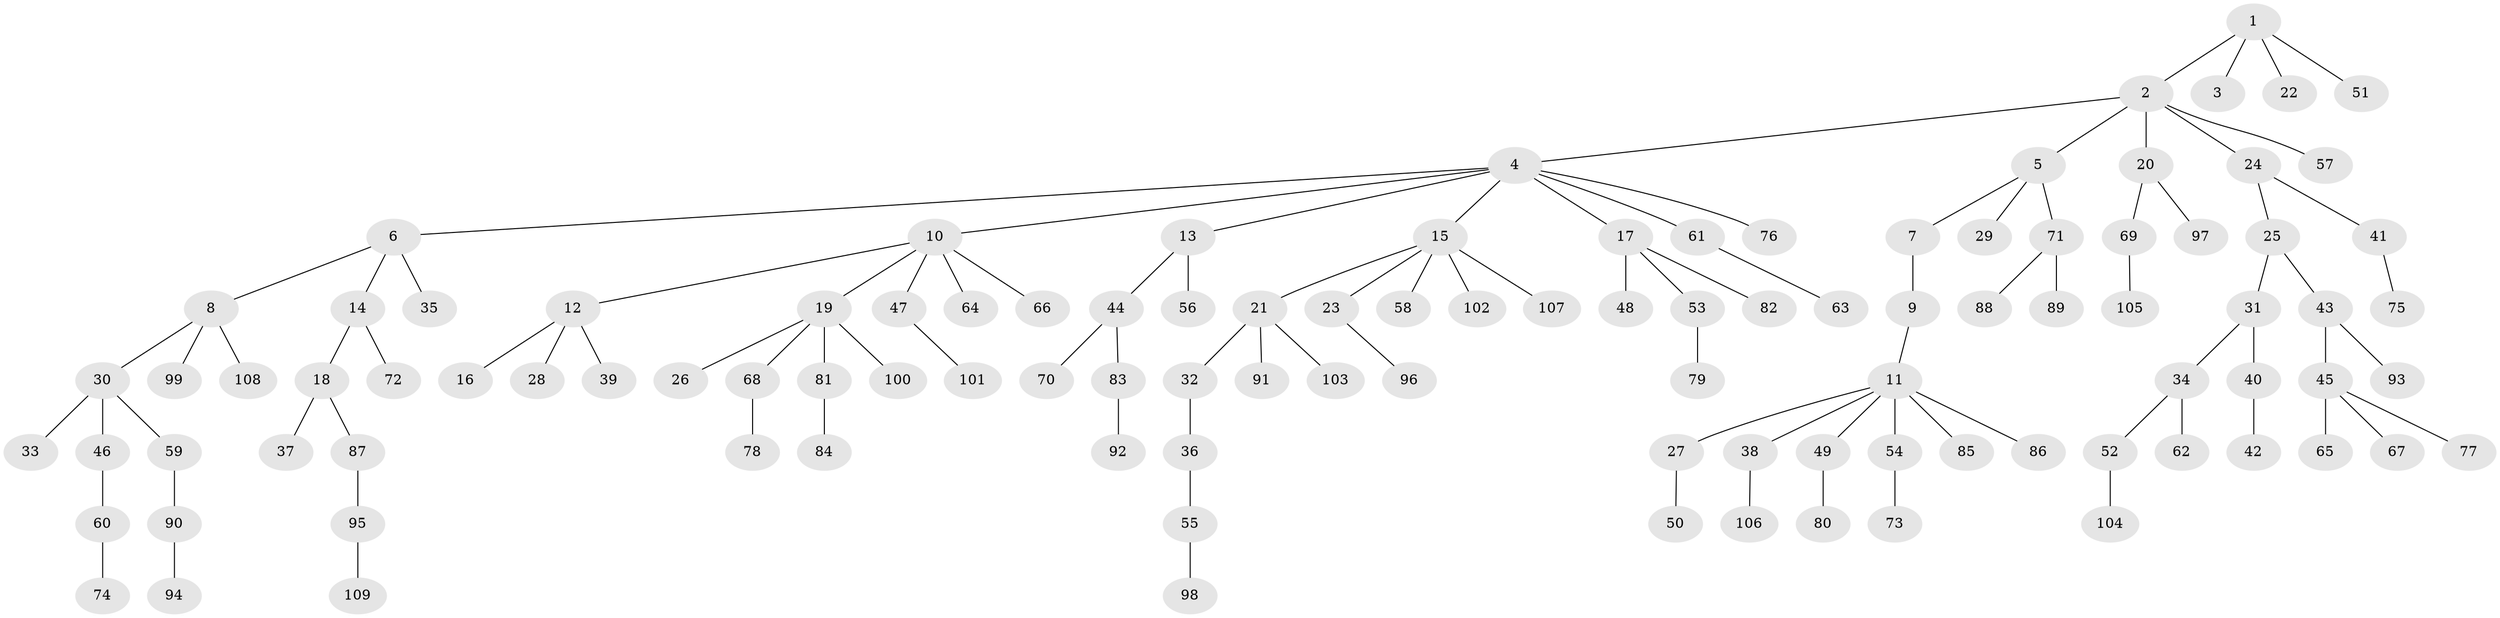 // Generated by graph-tools (version 1.1) at 2025/36/03/09/25 02:36:43]
// undirected, 109 vertices, 108 edges
graph export_dot {
graph [start="1"]
  node [color=gray90,style=filled];
  1;
  2;
  3;
  4;
  5;
  6;
  7;
  8;
  9;
  10;
  11;
  12;
  13;
  14;
  15;
  16;
  17;
  18;
  19;
  20;
  21;
  22;
  23;
  24;
  25;
  26;
  27;
  28;
  29;
  30;
  31;
  32;
  33;
  34;
  35;
  36;
  37;
  38;
  39;
  40;
  41;
  42;
  43;
  44;
  45;
  46;
  47;
  48;
  49;
  50;
  51;
  52;
  53;
  54;
  55;
  56;
  57;
  58;
  59;
  60;
  61;
  62;
  63;
  64;
  65;
  66;
  67;
  68;
  69;
  70;
  71;
  72;
  73;
  74;
  75;
  76;
  77;
  78;
  79;
  80;
  81;
  82;
  83;
  84;
  85;
  86;
  87;
  88;
  89;
  90;
  91;
  92;
  93;
  94;
  95;
  96;
  97;
  98;
  99;
  100;
  101;
  102;
  103;
  104;
  105;
  106;
  107;
  108;
  109;
  1 -- 2;
  1 -- 3;
  1 -- 22;
  1 -- 51;
  2 -- 4;
  2 -- 5;
  2 -- 20;
  2 -- 24;
  2 -- 57;
  4 -- 6;
  4 -- 10;
  4 -- 13;
  4 -- 15;
  4 -- 17;
  4 -- 61;
  4 -- 76;
  5 -- 7;
  5 -- 29;
  5 -- 71;
  6 -- 8;
  6 -- 14;
  6 -- 35;
  7 -- 9;
  8 -- 30;
  8 -- 99;
  8 -- 108;
  9 -- 11;
  10 -- 12;
  10 -- 19;
  10 -- 47;
  10 -- 64;
  10 -- 66;
  11 -- 27;
  11 -- 38;
  11 -- 49;
  11 -- 54;
  11 -- 85;
  11 -- 86;
  12 -- 16;
  12 -- 28;
  12 -- 39;
  13 -- 44;
  13 -- 56;
  14 -- 18;
  14 -- 72;
  15 -- 21;
  15 -- 23;
  15 -- 58;
  15 -- 102;
  15 -- 107;
  17 -- 48;
  17 -- 53;
  17 -- 82;
  18 -- 37;
  18 -- 87;
  19 -- 26;
  19 -- 68;
  19 -- 81;
  19 -- 100;
  20 -- 69;
  20 -- 97;
  21 -- 32;
  21 -- 91;
  21 -- 103;
  23 -- 96;
  24 -- 25;
  24 -- 41;
  25 -- 31;
  25 -- 43;
  27 -- 50;
  30 -- 33;
  30 -- 46;
  30 -- 59;
  31 -- 34;
  31 -- 40;
  32 -- 36;
  34 -- 52;
  34 -- 62;
  36 -- 55;
  38 -- 106;
  40 -- 42;
  41 -- 75;
  43 -- 45;
  43 -- 93;
  44 -- 70;
  44 -- 83;
  45 -- 65;
  45 -- 67;
  45 -- 77;
  46 -- 60;
  47 -- 101;
  49 -- 80;
  52 -- 104;
  53 -- 79;
  54 -- 73;
  55 -- 98;
  59 -- 90;
  60 -- 74;
  61 -- 63;
  68 -- 78;
  69 -- 105;
  71 -- 88;
  71 -- 89;
  81 -- 84;
  83 -- 92;
  87 -- 95;
  90 -- 94;
  95 -- 109;
}
